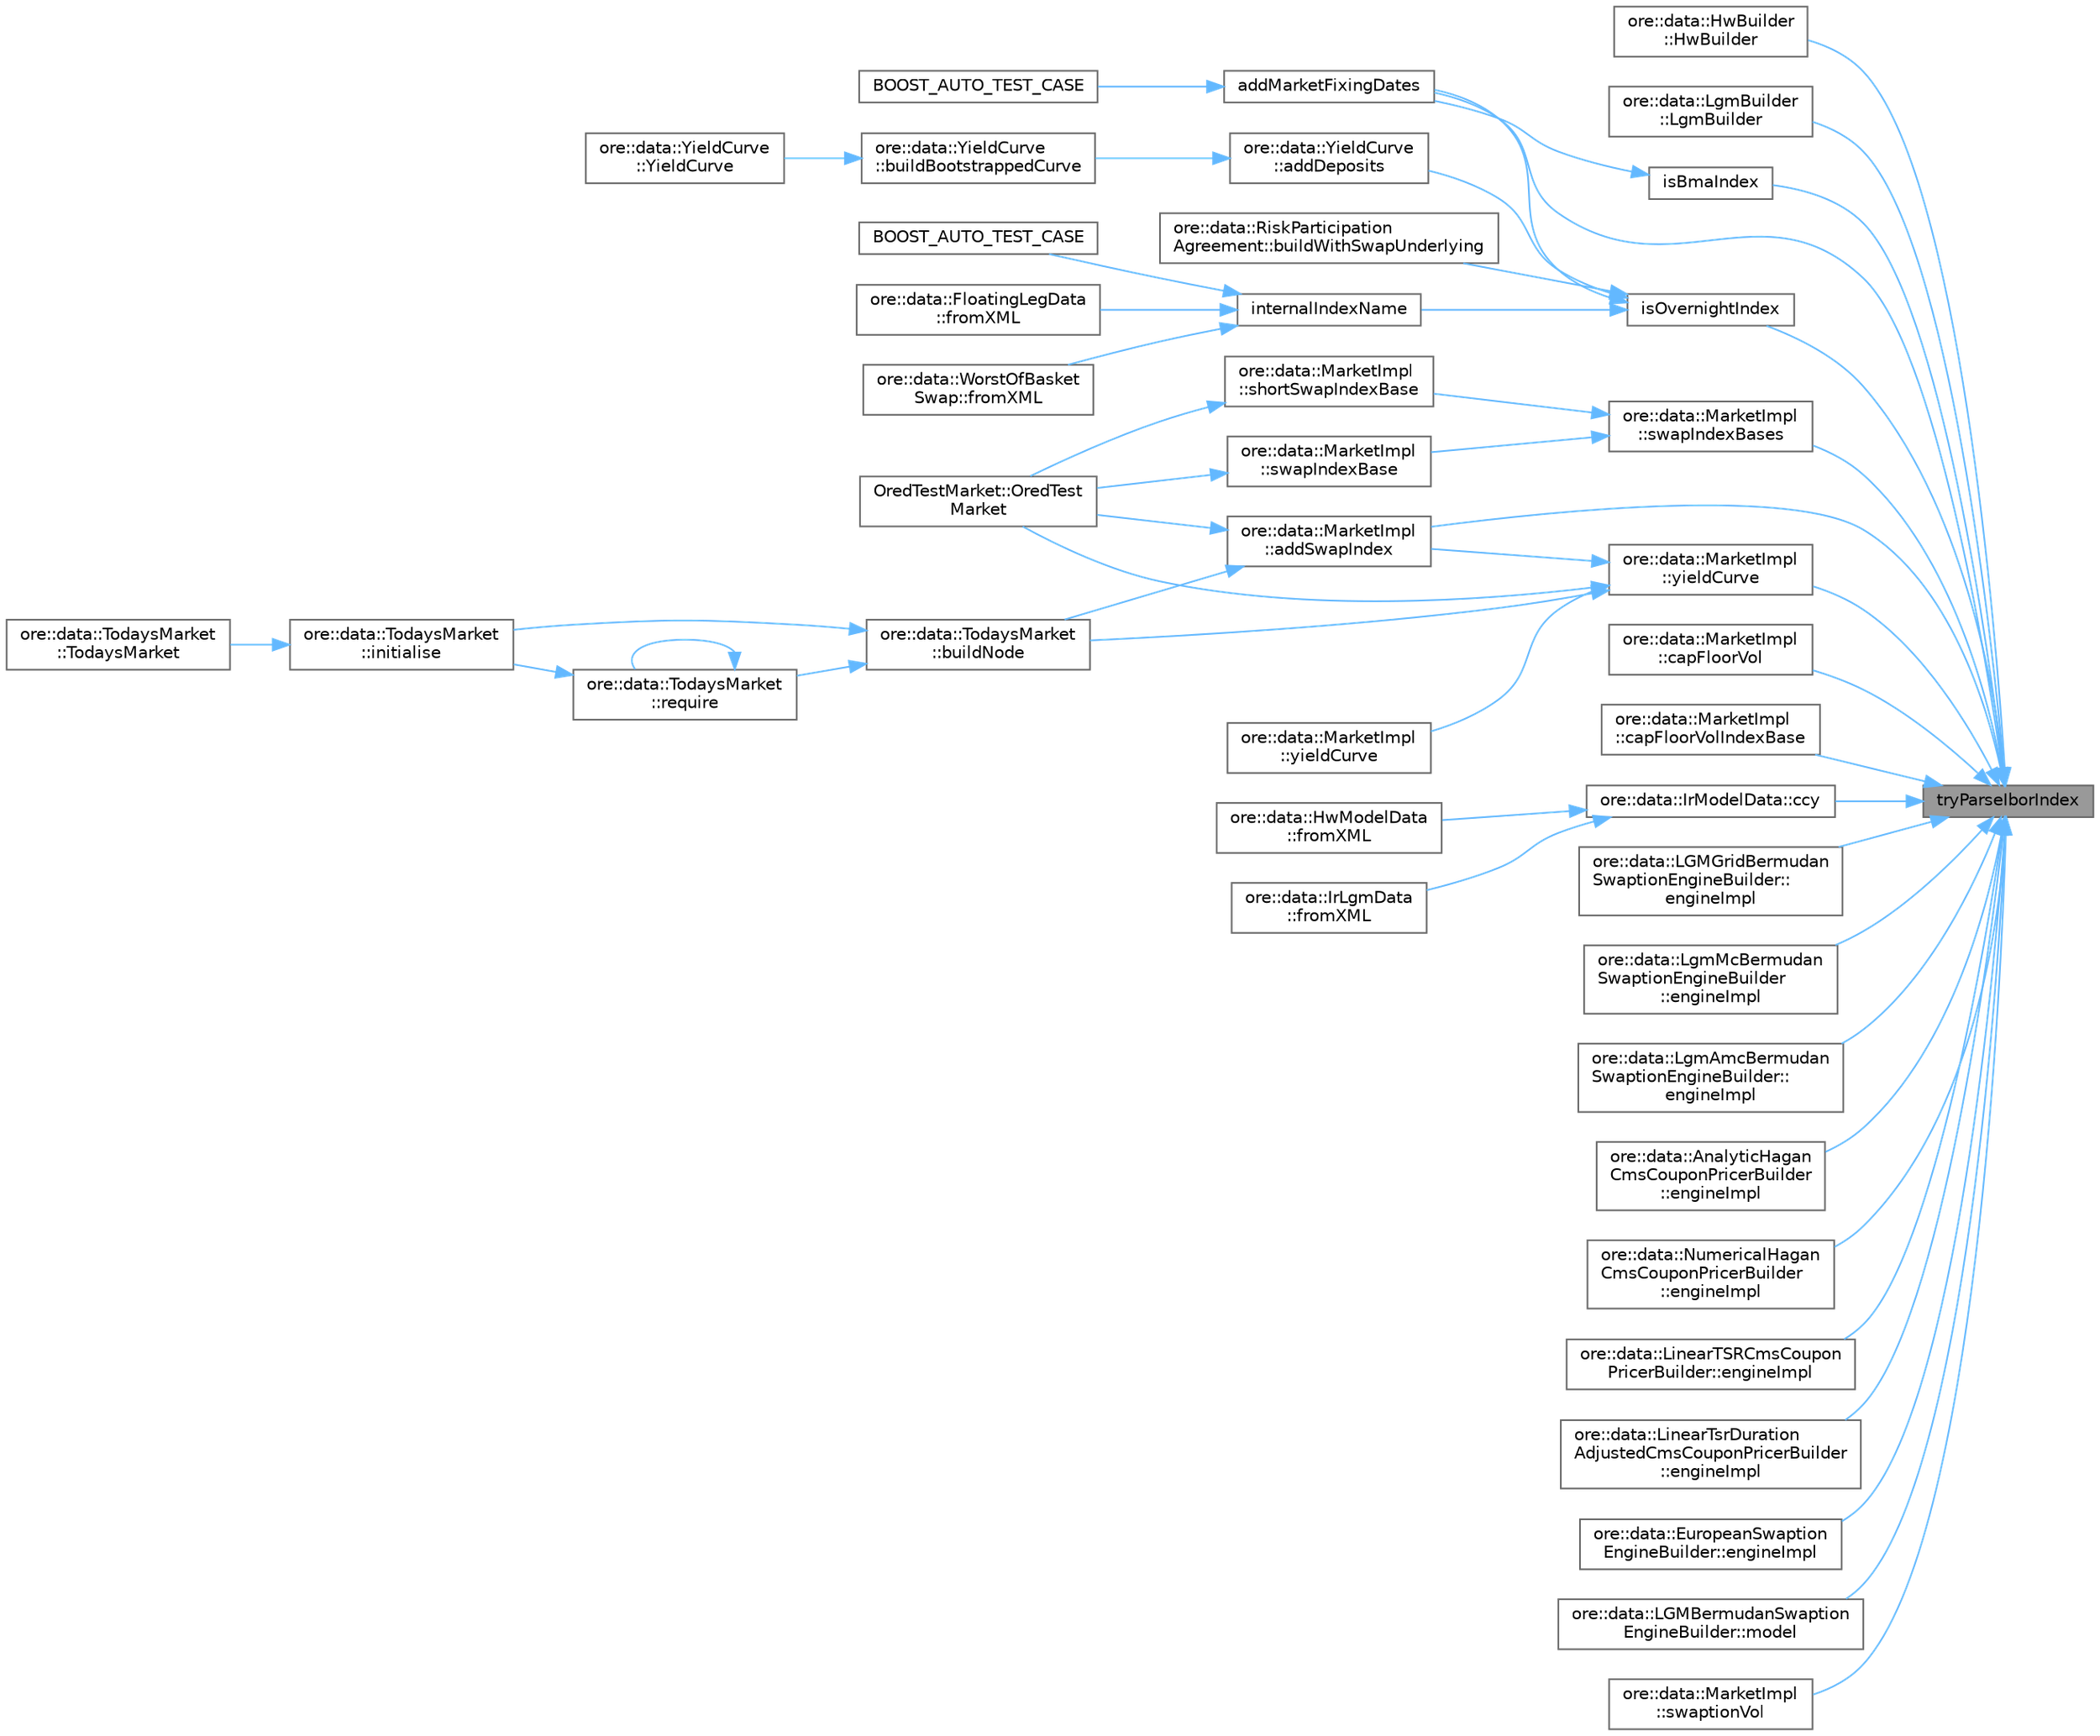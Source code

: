 digraph "tryParseIborIndex"
{
 // INTERACTIVE_SVG=YES
 // LATEX_PDF_SIZE
  bgcolor="transparent";
  edge [fontname=Helvetica,fontsize=10,labelfontname=Helvetica,labelfontsize=10];
  node [fontname=Helvetica,fontsize=10,shape=box,height=0.2,width=0.4];
  rankdir="RL";
  Node1 [label="tryParseIborIndex",height=0.2,width=0.4,color="gray40", fillcolor="grey60", style="filled", fontcolor="black",tooltip="Try to convert std::string to QuantLib::IborIndex."];
  Node1 -> Node2 [dir="back",color="steelblue1",style="solid"];
  Node2 [label="ore::data::HwBuilder\l::HwBuilder",height=0.2,width=0.4,color="grey40", fillcolor="white", style="filled",URL="$classore_1_1data_1_1_hw_builder.html#a3789d53e66b00c5a858f28ac13da1f45",tooltip=" "];
  Node1 -> Node3 [dir="back",color="steelblue1",style="solid"];
  Node3 [label="ore::data::LgmBuilder\l::LgmBuilder",height=0.2,width=0.4,color="grey40", fillcolor="white", style="filled",URL="$classore_1_1data_1_1_lgm_builder.html#aace8348f3f4ad273635d40aa0477f0cd",tooltip=" "];
  Node1 -> Node4 [dir="back",color="steelblue1",style="solid"];
  Node4 [label="addMarketFixingDates",height=0.2,width=0.4,color="grey40", fillcolor="white", style="filled",URL="$namespaceore_1_1data.html#a1c8521cd76249793896bb8f5bd2ba506",tooltip=" "];
  Node4 -> Node5 [dir="back",color="steelblue1",style="solid"];
  Node5 [label="BOOST_AUTO_TEST_CASE",height=0.2,width=0.4,color="grey40", fillcolor="white", style="filled",URL="$test_2fixings_8cpp.html#a67ada7956eb90fe9fbecd12a611892ab",tooltip=" "];
  Node1 -> Node6 [dir="back",color="steelblue1",style="solid"];
  Node6 [label="ore::data::MarketImpl\l::addSwapIndex",height=0.2,width=0.4,color="grey40", fillcolor="white", style="filled",URL="$classore_1_1data_1_1_market_impl.html#af731b404daf72d32a4986990c5190bcc",tooltip="add a swap index to the market"];
  Node6 -> Node7 [dir="back",color="steelblue1",style="solid"];
  Node7 [label="OredTestMarket::OredTest\lMarket",height=0.2,width=0.4,color="grey40", fillcolor="white", style="filled",URL="$class_ored_test_market.html#ab19dad4599472bbfab0270154f542504",tooltip=" "];
  Node6 -> Node8 [dir="back",color="steelblue1",style="solid"];
  Node8 [label="ore::data::TodaysMarket\l::buildNode",height=0.2,width=0.4,color="grey40", fillcolor="white", style="filled",URL="$classore_1_1data_1_1_todays_market.html#ae947670c7306fd552e37a0f140984721",tooltip=" "];
  Node8 -> Node9 [dir="back",color="steelblue1",style="solid"];
  Node9 [label="ore::data::TodaysMarket\l::initialise",height=0.2,width=0.4,color="grey40", fillcolor="white", style="filled",URL="$classore_1_1data_1_1_todays_market.html#a0816e5ec53019bee5353fea5fc006eb1",tooltip=" "];
  Node9 -> Node10 [dir="back",color="steelblue1",style="solid"];
  Node10 [label="ore::data::TodaysMarket\l::TodaysMarket",height=0.2,width=0.4,color="grey40", fillcolor="white", style="filled",URL="$classore_1_1data_1_1_todays_market.html#aa82cc4ddd3bd6cf77cbe95fa5d2281cd",tooltip="Constructor taking pointers and allowing for a lazy build of the market objects."];
  Node8 -> Node11 [dir="back",color="steelblue1",style="solid"];
  Node11 [label="ore::data::TodaysMarket\l::require",height=0.2,width=0.4,color="grey40", fillcolor="white", style="filled",URL="$classore_1_1data_1_1_todays_market.html#a36416143258c4e4c30bb46935cef9408",tooltip=" "];
  Node11 -> Node9 [dir="back",color="steelblue1",style="solid"];
  Node11 -> Node11 [dir="back",color="steelblue1",style="solid"];
  Node1 -> Node12 [dir="back",color="steelblue1",style="solid"];
  Node12 [label="ore::data::MarketImpl\l::capFloorVol",height=0.2,width=0.4,color="grey40", fillcolor="white", style="filled",URL="$classore_1_1data_1_1_market_impl.html#ad70d4ddc47d3221152b30f58df835cdf",tooltip="CapFloor volatilities."];
  Node1 -> Node13 [dir="back",color="steelblue1",style="solid"];
  Node13 [label="ore::data::MarketImpl\l::capFloorVolIndexBase",height=0.2,width=0.4,color="grey40", fillcolor="white", style="filled",URL="$classore_1_1data_1_1_market_impl.html#acc90f11798a50d031cfbed369c6f3a92",tooltip=" "];
  Node1 -> Node14 [dir="back",color="steelblue1",style="solid"];
  Node14 [label="ore::data::IrModelData::ccy",height=0.2,width=0.4,color="grey40", fillcolor="white", style="filled",URL="$classore_1_1data_1_1_ir_model_data.html#a61e76902e89f9ee2981665f346aa21a4",tooltip=" "];
  Node14 -> Node15 [dir="back",color="steelblue1",style="solid"];
  Node15 [label="ore::data::HwModelData\l::fromXML",height=0.2,width=0.4,color="grey40", fillcolor="white", style="filled",URL="$classore_1_1data_1_1_hw_model_data.html#a7741ae0fc924943de5bfe02928262eb7",tooltip=" "];
  Node14 -> Node16 [dir="back",color="steelblue1",style="solid"];
  Node16 [label="ore::data::IrLgmData\l::fromXML",height=0.2,width=0.4,color="grey40", fillcolor="white", style="filled",URL="$classore_1_1data_1_1_ir_lgm_data.html#a7741ae0fc924943de5bfe02928262eb7",tooltip=" "];
  Node1 -> Node17 [dir="back",color="steelblue1",style="solid"];
  Node17 [label="ore::data::LGMGridBermudan\lSwaptionEngineBuilder::\lengineImpl",height=0.2,width=0.4,color="grey40", fillcolor="white", style="filled",URL="$classore_1_1data_1_1_l_g_m_grid_bermudan_swaption_engine_builder.html#aee2599948deb541f7c53742283898003",tooltip=" "];
  Node1 -> Node18 [dir="back",color="steelblue1",style="solid"];
  Node18 [label="ore::data::LgmMcBermudan\lSwaptionEngineBuilder\l::engineImpl",height=0.2,width=0.4,color="grey40", fillcolor="white", style="filled",URL="$classore_1_1data_1_1_lgm_mc_bermudan_swaption_engine_builder.html#aee2599948deb541f7c53742283898003",tooltip=" "];
  Node1 -> Node19 [dir="back",color="steelblue1",style="solid"];
  Node19 [label="ore::data::LgmAmcBermudan\lSwaptionEngineBuilder::\lengineImpl",height=0.2,width=0.4,color="grey40", fillcolor="white", style="filled",URL="$classore_1_1data_1_1_lgm_amc_bermudan_swaption_engine_builder.html#aee2599948deb541f7c53742283898003",tooltip=" "];
  Node1 -> Node20 [dir="back",color="steelblue1",style="solid"];
  Node20 [label="ore::data::AnalyticHagan\lCmsCouponPricerBuilder\l::engineImpl",height=0.2,width=0.4,color="grey40", fillcolor="white", style="filled",URL="$classore_1_1data_1_1_analytic_hagan_cms_coupon_pricer_builder.html#a1b269fe0ac40c35c8f2655b9d5102e08",tooltip=" "];
  Node1 -> Node21 [dir="back",color="steelblue1",style="solid"];
  Node21 [label="ore::data::NumericalHagan\lCmsCouponPricerBuilder\l::engineImpl",height=0.2,width=0.4,color="grey40", fillcolor="white", style="filled",URL="$classore_1_1data_1_1_numerical_hagan_cms_coupon_pricer_builder.html#a1b269fe0ac40c35c8f2655b9d5102e08",tooltip=" "];
  Node1 -> Node22 [dir="back",color="steelblue1",style="solid"];
  Node22 [label="ore::data::LinearTSRCmsCoupon\lPricerBuilder::engineImpl",height=0.2,width=0.4,color="grey40", fillcolor="white", style="filled",URL="$classore_1_1data_1_1_linear_t_s_r_cms_coupon_pricer_builder.html#a1b269fe0ac40c35c8f2655b9d5102e08",tooltip=" "];
  Node1 -> Node23 [dir="back",color="steelblue1",style="solid"];
  Node23 [label="ore::data::LinearTsrDuration\lAdjustedCmsCouponPricerBuilder\l::engineImpl",height=0.2,width=0.4,color="grey40", fillcolor="white", style="filled",URL="$classore_1_1data_1_1_linear_tsr_duration_adjusted_cms_coupon_pricer_builder.html#a1b269fe0ac40c35c8f2655b9d5102e08",tooltip=" "];
  Node1 -> Node24 [dir="back",color="steelblue1",style="solid"];
  Node24 [label="ore::data::EuropeanSwaption\lEngineBuilder::engineImpl",height=0.2,width=0.4,color="grey40", fillcolor="white", style="filled",URL="$classore_1_1data_1_1_european_swaption_engine_builder.html#acf498c7ae70e7f81a8f33534247cbf4e",tooltip=" "];
  Node1 -> Node25 [dir="back",color="steelblue1",style="solid"];
  Node25 [label="isBmaIndex",height=0.2,width=0.4,color="grey40", fillcolor="white", style="filled",URL="$group__utilities.html#ga40fff52b85335fe8cebca19f15c4a81c",tooltip="Return true if the indexName is that of an bma/sifma index, otherwise false."];
  Node25 -> Node4 [dir="back",color="steelblue1",style="solid"];
  Node1 -> Node26 [dir="back",color="steelblue1",style="solid"];
  Node26 [label="isOvernightIndex",height=0.2,width=0.4,color="grey40", fillcolor="white", style="filled",URL="$group__utilities.html#ga2f0695fe62430369b6acca7976d7be97",tooltip="Return true if the indexName is that of an overnight index, otherwise false."];
  Node26 -> Node27 [dir="back",color="steelblue1",style="solid"];
  Node27 [label="ore::data::YieldCurve\l::addDeposits",height=0.2,width=0.4,color="grey40", fillcolor="white", style="filled",URL="$classore_1_1data_1_1_yield_curve.html#a038e31c61cab9ad2ff123c00e612a940",tooltip=" "];
  Node27 -> Node28 [dir="back",color="steelblue1",style="solid"];
  Node28 [label="ore::data::YieldCurve\l::buildBootstrappedCurve",height=0.2,width=0.4,color="grey40", fillcolor="white", style="filled",URL="$classore_1_1data_1_1_yield_curve.html#a9926d222ab68411efb749aa1e6cbd0b1",tooltip=" "];
  Node28 -> Node29 [dir="back",color="steelblue1",style="solid"];
  Node29 [label="ore::data::YieldCurve\l::YieldCurve",height=0.2,width=0.4,color="grey40", fillcolor="white", style="filled",URL="$classore_1_1data_1_1_yield_curve.html#a4b705bf1c5123b7cd7eaab64eca1dd5b",tooltip="Constructor."];
  Node26 -> Node4 [dir="back",color="steelblue1",style="solid"];
  Node26 -> Node30 [dir="back",color="steelblue1",style="solid"];
  Node30 [label="ore::data::RiskParticipation\lAgreement::buildWithSwapUnderlying",height=0.2,width=0.4,color="grey40", fillcolor="white", style="filled",URL="$classore_1_1data_1_1_risk_participation_agreement.html#a2582a803e4b4ea664059c4c3f0308e69",tooltip=" "];
  Node26 -> Node31 [dir="back",color="steelblue1",style="solid"];
  Node31 [label="internalIndexName",height=0.2,width=0.4,color="grey40", fillcolor="white", style="filled",URL="$group__utilities.html#ga5f79097fd51daf582d52f3096653af27",tooltip=" "];
  Node31 -> Node32 [dir="back",color="steelblue1",style="solid"];
  Node32 [label="BOOST_AUTO_TEST_CASE",height=0.2,width=0.4,color="grey40", fillcolor="white", style="filled",URL="$indices_8cpp.html#a3e0a5144958c6bf65ff52f692c17d3d7",tooltip=" "];
  Node31 -> Node33 [dir="back",color="steelblue1",style="solid"];
  Node33 [label="ore::data::FloatingLegData\l::fromXML",height=0.2,width=0.4,color="grey40", fillcolor="white", style="filled",URL="$classore_1_1data_1_1_floating_leg_data.html#a7741ae0fc924943de5bfe02928262eb7",tooltip=" "];
  Node31 -> Node34 [dir="back",color="steelblue1",style="solid"];
  Node34 [label="ore::data::WorstOfBasket\lSwap::fromXML",height=0.2,width=0.4,color="grey40", fillcolor="white", style="filled",URL="$classore_1_1data_1_1_worst_of_basket_swap.html#a7741ae0fc924943de5bfe02928262eb7",tooltip=" "];
  Node1 -> Node35 [dir="back",color="steelblue1",style="solid"];
  Node35 [label="ore::data::LGMBermudanSwaption\lEngineBuilder::model",height=0.2,width=0.4,color="grey40", fillcolor="white", style="filled",URL="$classore_1_1data_1_1_l_g_m_bermudan_swaption_engine_builder.html#ab76ddbc2dbcf61ba105d63e70c6adf14",tooltip=" "];
  Node1 -> Node36 [dir="back",color="steelblue1",style="solid"];
  Node36 [label="ore::data::MarketImpl\l::swapIndexBases",height=0.2,width=0.4,color="grey40", fillcolor="white", style="filled",URL="$classore_1_1data_1_1_market_impl.html#aa45917dddb7b165b446f5853f20d439f",tooltip=" "];
  Node36 -> Node37 [dir="back",color="steelblue1",style="solid"];
  Node37 [label="ore::data::MarketImpl\l::shortSwapIndexBase",height=0.2,width=0.4,color="grey40", fillcolor="white", style="filled",URL="$classore_1_1data_1_1_market_impl.html#a0dd15d7307d3eabe0b1d9012e64cd3aa",tooltip=" "];
  Node37 -> Node7 [dir="back",color="steelblue1",style="solid"];
  Node36 -> Node38 [dir="back",color="steelblue1",style="solid"];
  Node38 [label="ore::data::MarketImpl\l::swapIndexBase",height=0.2,width=0.4,color="grey40", fillcolor="white", style="filled",URL="$classore_1_1data_1_1_market_impl.html#a1177363d3c16f7c943b873d8ebd14f4d",tooltip=" "];
  Node38 -> Node7 [dir="back",color="steelblue1",style="solid"];
  Node1 -> Node39 [dir="back",color="steelblue1",style="solid"];
  Node39 [label="ore::data::MarketImpl\l::swaptionVol",height=0.2,width=0.4,color="grey40", fillcolor="white", style="filled",URL="$classore_1_1data_1_1_market_impl.html#a1c37e6656d0d18a7ddc19dc4d406a766",tooltip="Swaptions."];
  Node1 -> Node40 [dir="back",color="steelblue1",style="solid"];
  Node40 [label="ore::data::MarketImpl\l::yieldCurve",height=0.2,width=0.4,color="grey40", fillcolor="white", style="filled",URL="$classore_1_1data_1_1_market_impl.html#ae7d29fd30616cfe3c462d7d84eaf4ef9",tooltip="Yield Curves."];
  Node40 -> Node7 [dir="back",color="steelblue1",style="solid"];
  Node40 -> Node6 [dir="back",color="steelblue1",style="solid"];
  Node40 -> Node8 [dir="back",color="steelblue1",style="solid"];
  Node40 -> Node41 [dir="back",color="steelblue1",style="solid"];
  Node41 [label="ore::data::MarketImpl\l::yieldCurve",height=0.2,width=0.4,color="grey40", fillcolor="white", style="filled",URL="$classore_1_1data_1_1_market_impl.html#a468f6942c6cd702ce1b0a6368e94ee92",tooltip=" "];
}
